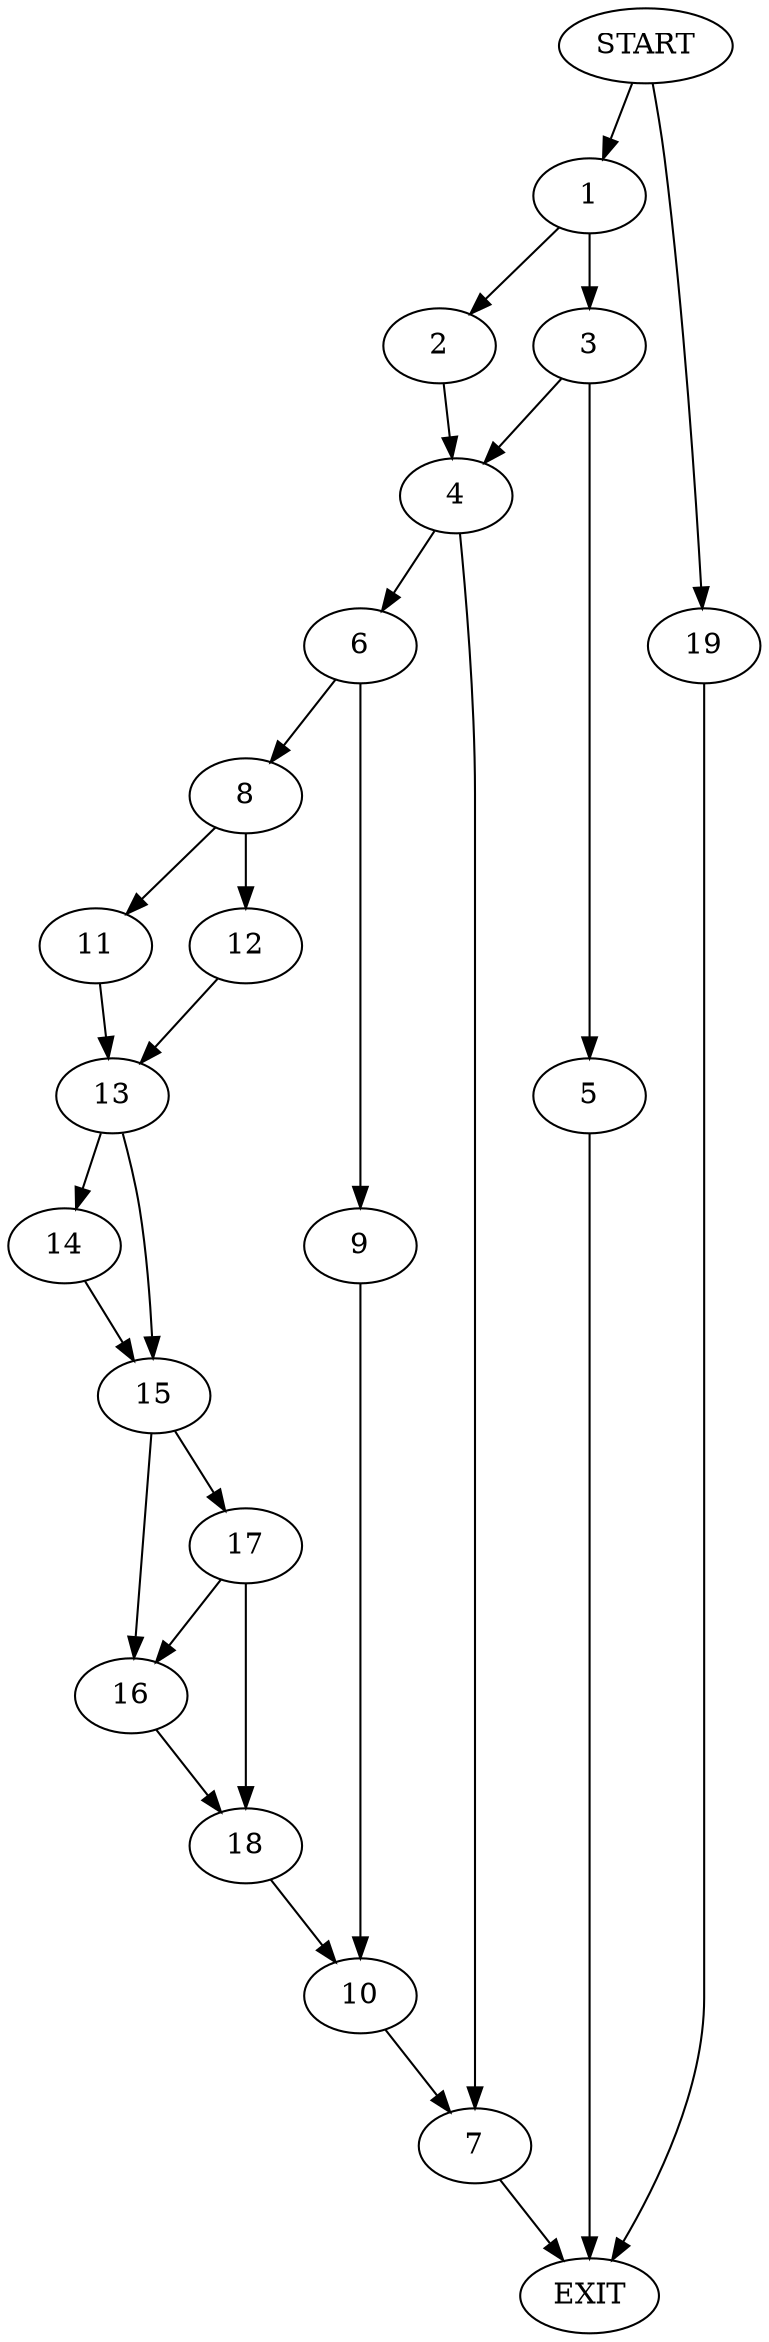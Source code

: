 digraph {
0 [label="START"]
20 [label="EXIT"]
0 -> 1
1 -> 2
1 -> 3
3 -> 4
3 -> 5
2 -> 4
5 -> 20
4 -> 6
4 -> 7
7 -> 20
6 -> 8
6 -> 9
9 -> 10
8 -> 11
8 -> 12
10 -> 7
12 -> 13
11 -> 13
13 -> 14
13 -> 15
14 -> 15
15 -> 16
15 -> 17
17 -> 16
17 -> 18
16 -> 18
18 -> 10
0 -> 19
19 -> 20
}
